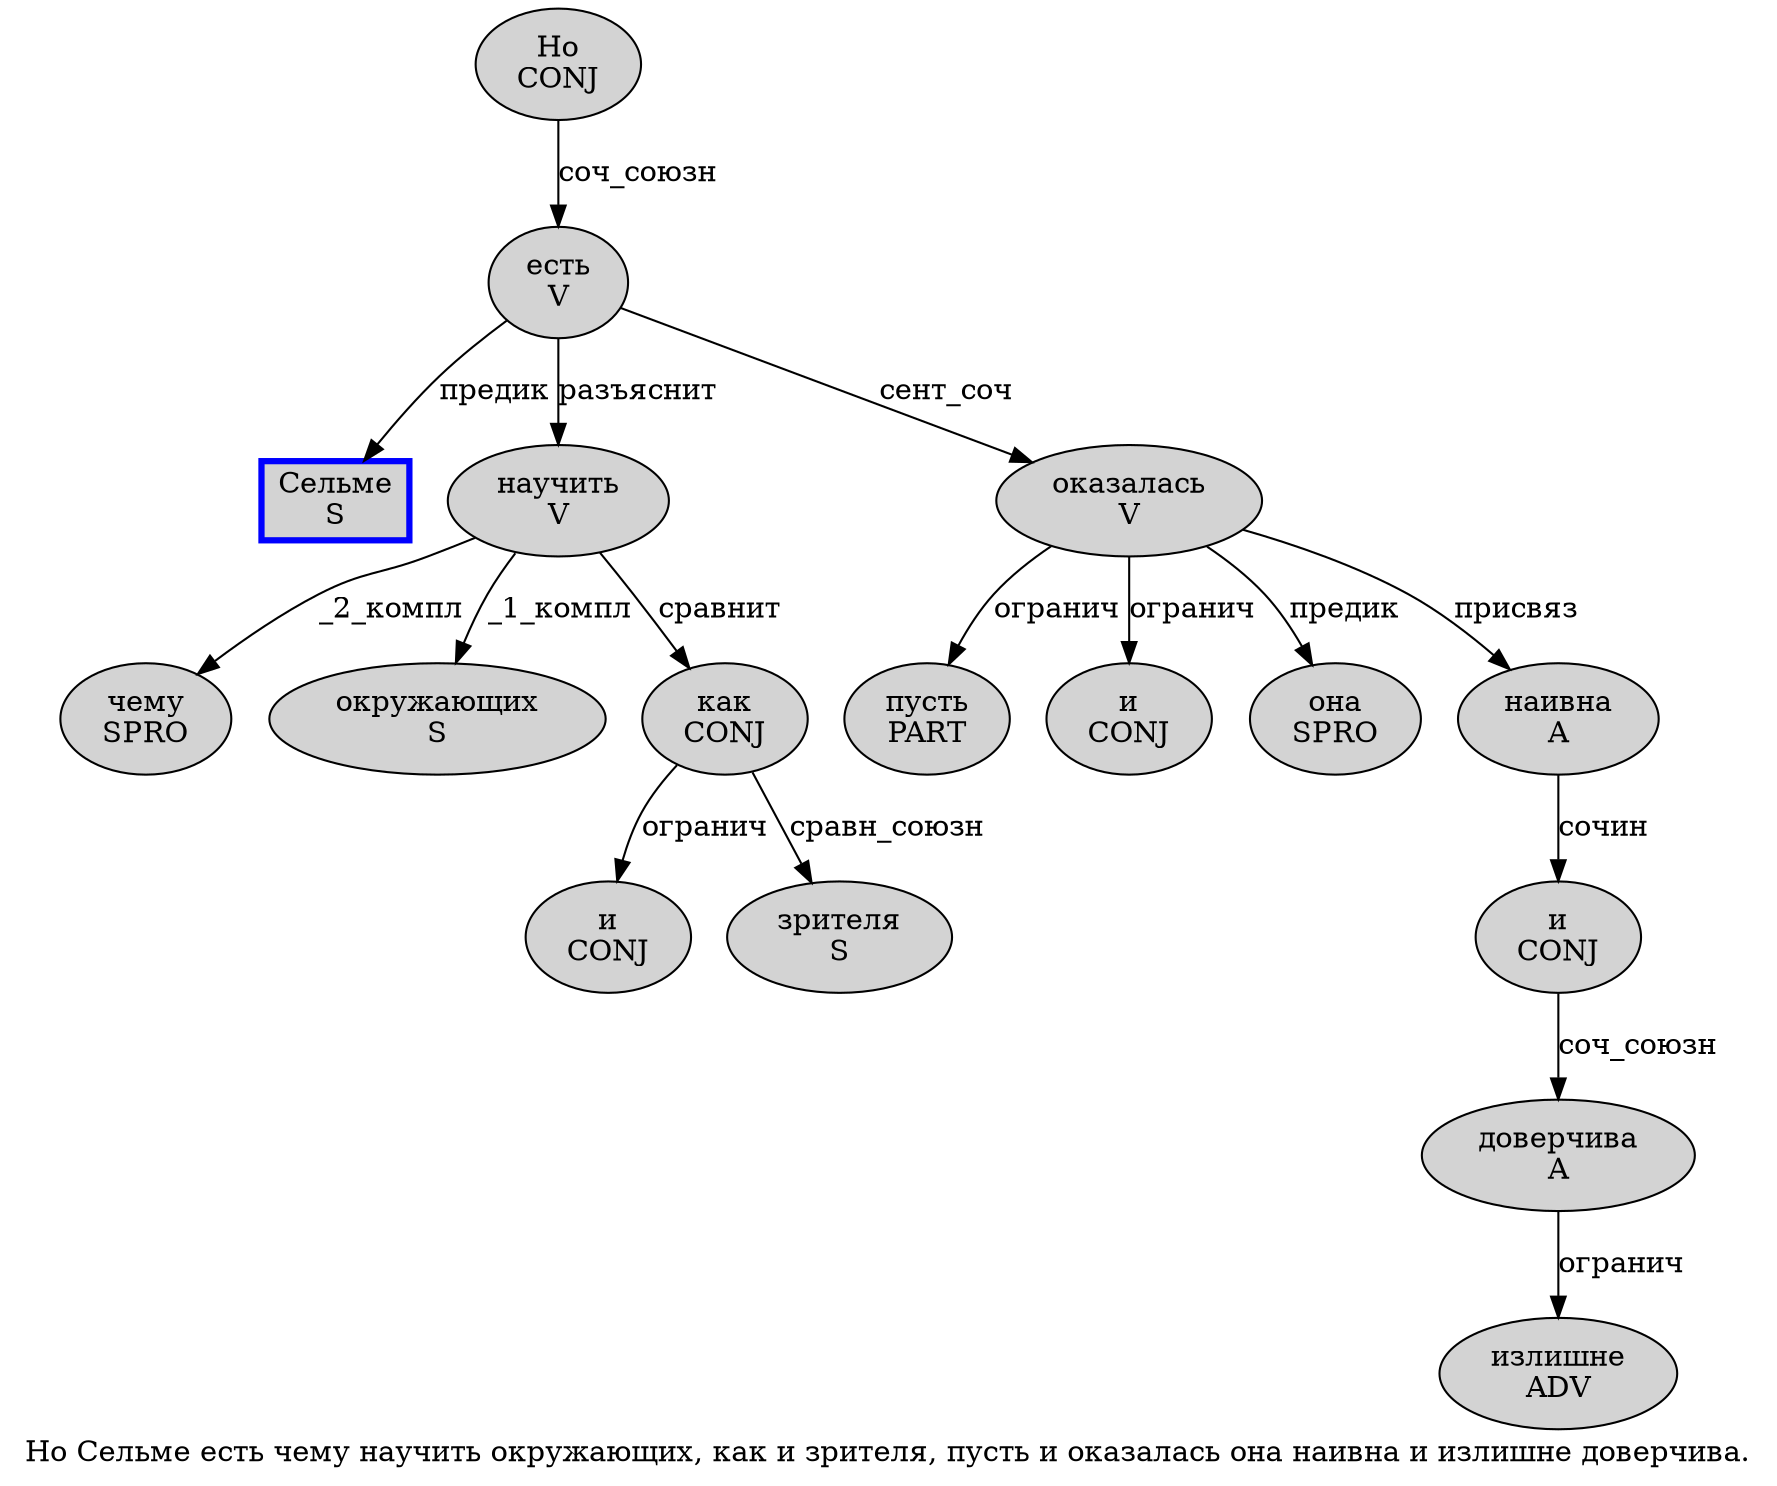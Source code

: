 digraph SENTENCE_414 {
	graph [label="Но Сельме есть чему научить окружающих, как и зрителя, пусть и оказалась она наивна и излишне доверчива."]
	node [style=filled]
		0 [label="Но
CONJ" color="" fillcolor=lightgray penwidth=1 shape=ellipse]
		1 [label="Сельме
S" color=blue fillcolor=lightgray penwidth=3 shape=box]
		2 [label="есть
V" color="" fillcolor=lightgray penwidth=1 shape=ellipse]
		3 [label="чему
SPRO" color="" fillcolor=lightgray penwidth=1 shape=ellipse]
		4 [label="научить
V" color="" fillcolor=lightgray penwidth=1 shape=ellipse]
		5 [label="окружающих
S" color="" fillcolor=lightgray penwidth=1 shape=ellipse]
		7 [label="как
CONJ" color="" fillcolor=lightgray penwidth=1 shape=ellipse]
		8 [label="и
CONJ" color="" fillcolor=lightgray penwidth=1 shape=ellipse]
		9 [label="зрителя
S" color="" fillcolor=lightgray penwidth=1 shape=ellipse]
		11 [label="пусть
PART" color="" fillcolor=lightgray penwidth=1 shape=ellipse]
		12 [label="и
CONJ" color="" fillcolor=lightgray penwidth=1 shape=ellipse]
		13 [label="оказалась
V" color="" fillcolor=lightgray penwidth=1 shape=ellipse]
		14 [label="она
SPRO" color="" fillcolor=lightgray penwidth=1 shape=ellipse]
		15 [label="наивна
A" color="" fillcolor=lightgray penwidth=1 shape=ellipse]
		16 [label="и
CONJ" color="" fillcolor=lightgray penwidth=1 shape=ellipse]
		17 [label="излишне
ADV" color="" fillcolor=lightgray penwidth=1 shape=ellipse]
		18 [label="доверчива
A" color="" fillcolor=lightgray penwidth=1 shape=ellipse]
			18 -> 17 [label="огранич"]
			13 -> 11 [label="огранич"]
			13 -> 12 [label="огранич"]
			13 -> 14 [label="предик"]
			13 -> 15 [label="присвяз"]
			4 -> 3 [label="_2_компл"]
			4 -> 5 [label="_1_компл"]
			4 -> 7 [label="сравнит"]
			15 -> 16 [label="сочин"]
			7 -> 8 [label="огранич"]
			7 -> 9 [label="сравн_союзн"]
			0 -> 2 [label="соч_союзн"]
			16 -> 18 [label="соч_союзн"]
			2 -> 1 [label="предик"]
			2 -> 4 [label="разъяснит"]
			2 -> 13 [label="сент_соч"]
}